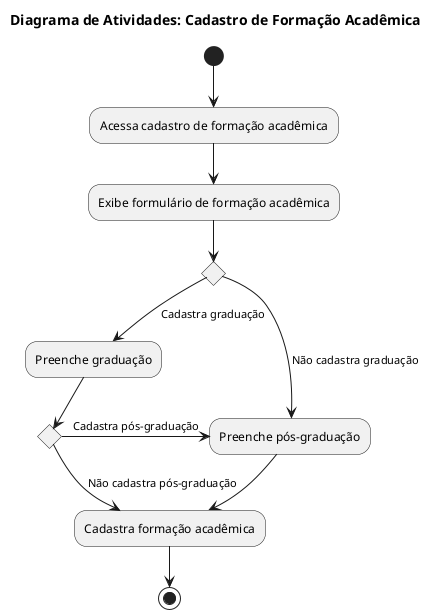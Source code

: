 @startuml   diagramaAtividade

    title "Diagrama de Atividades: Cadastro de Formação Acadêmica"

    (*) --> Acessa cadastro de formação acadêmica 
    --> Exibe formulário de formação acadêmica
    if "" then
    -->[Cadastra graduação] Preenche graduação
            if "" then
            ->[Cadastra pós-graduação] "Preenche pós-graduação" as PGrad
            --> "Cadastra formação acadêmica" as FA
            else
            -->[Não cadastra pós-graduação] FA
            -->(*)
            endif
    else
    -->[Não cadastra graduação] PGrad
    endif
@enduml
